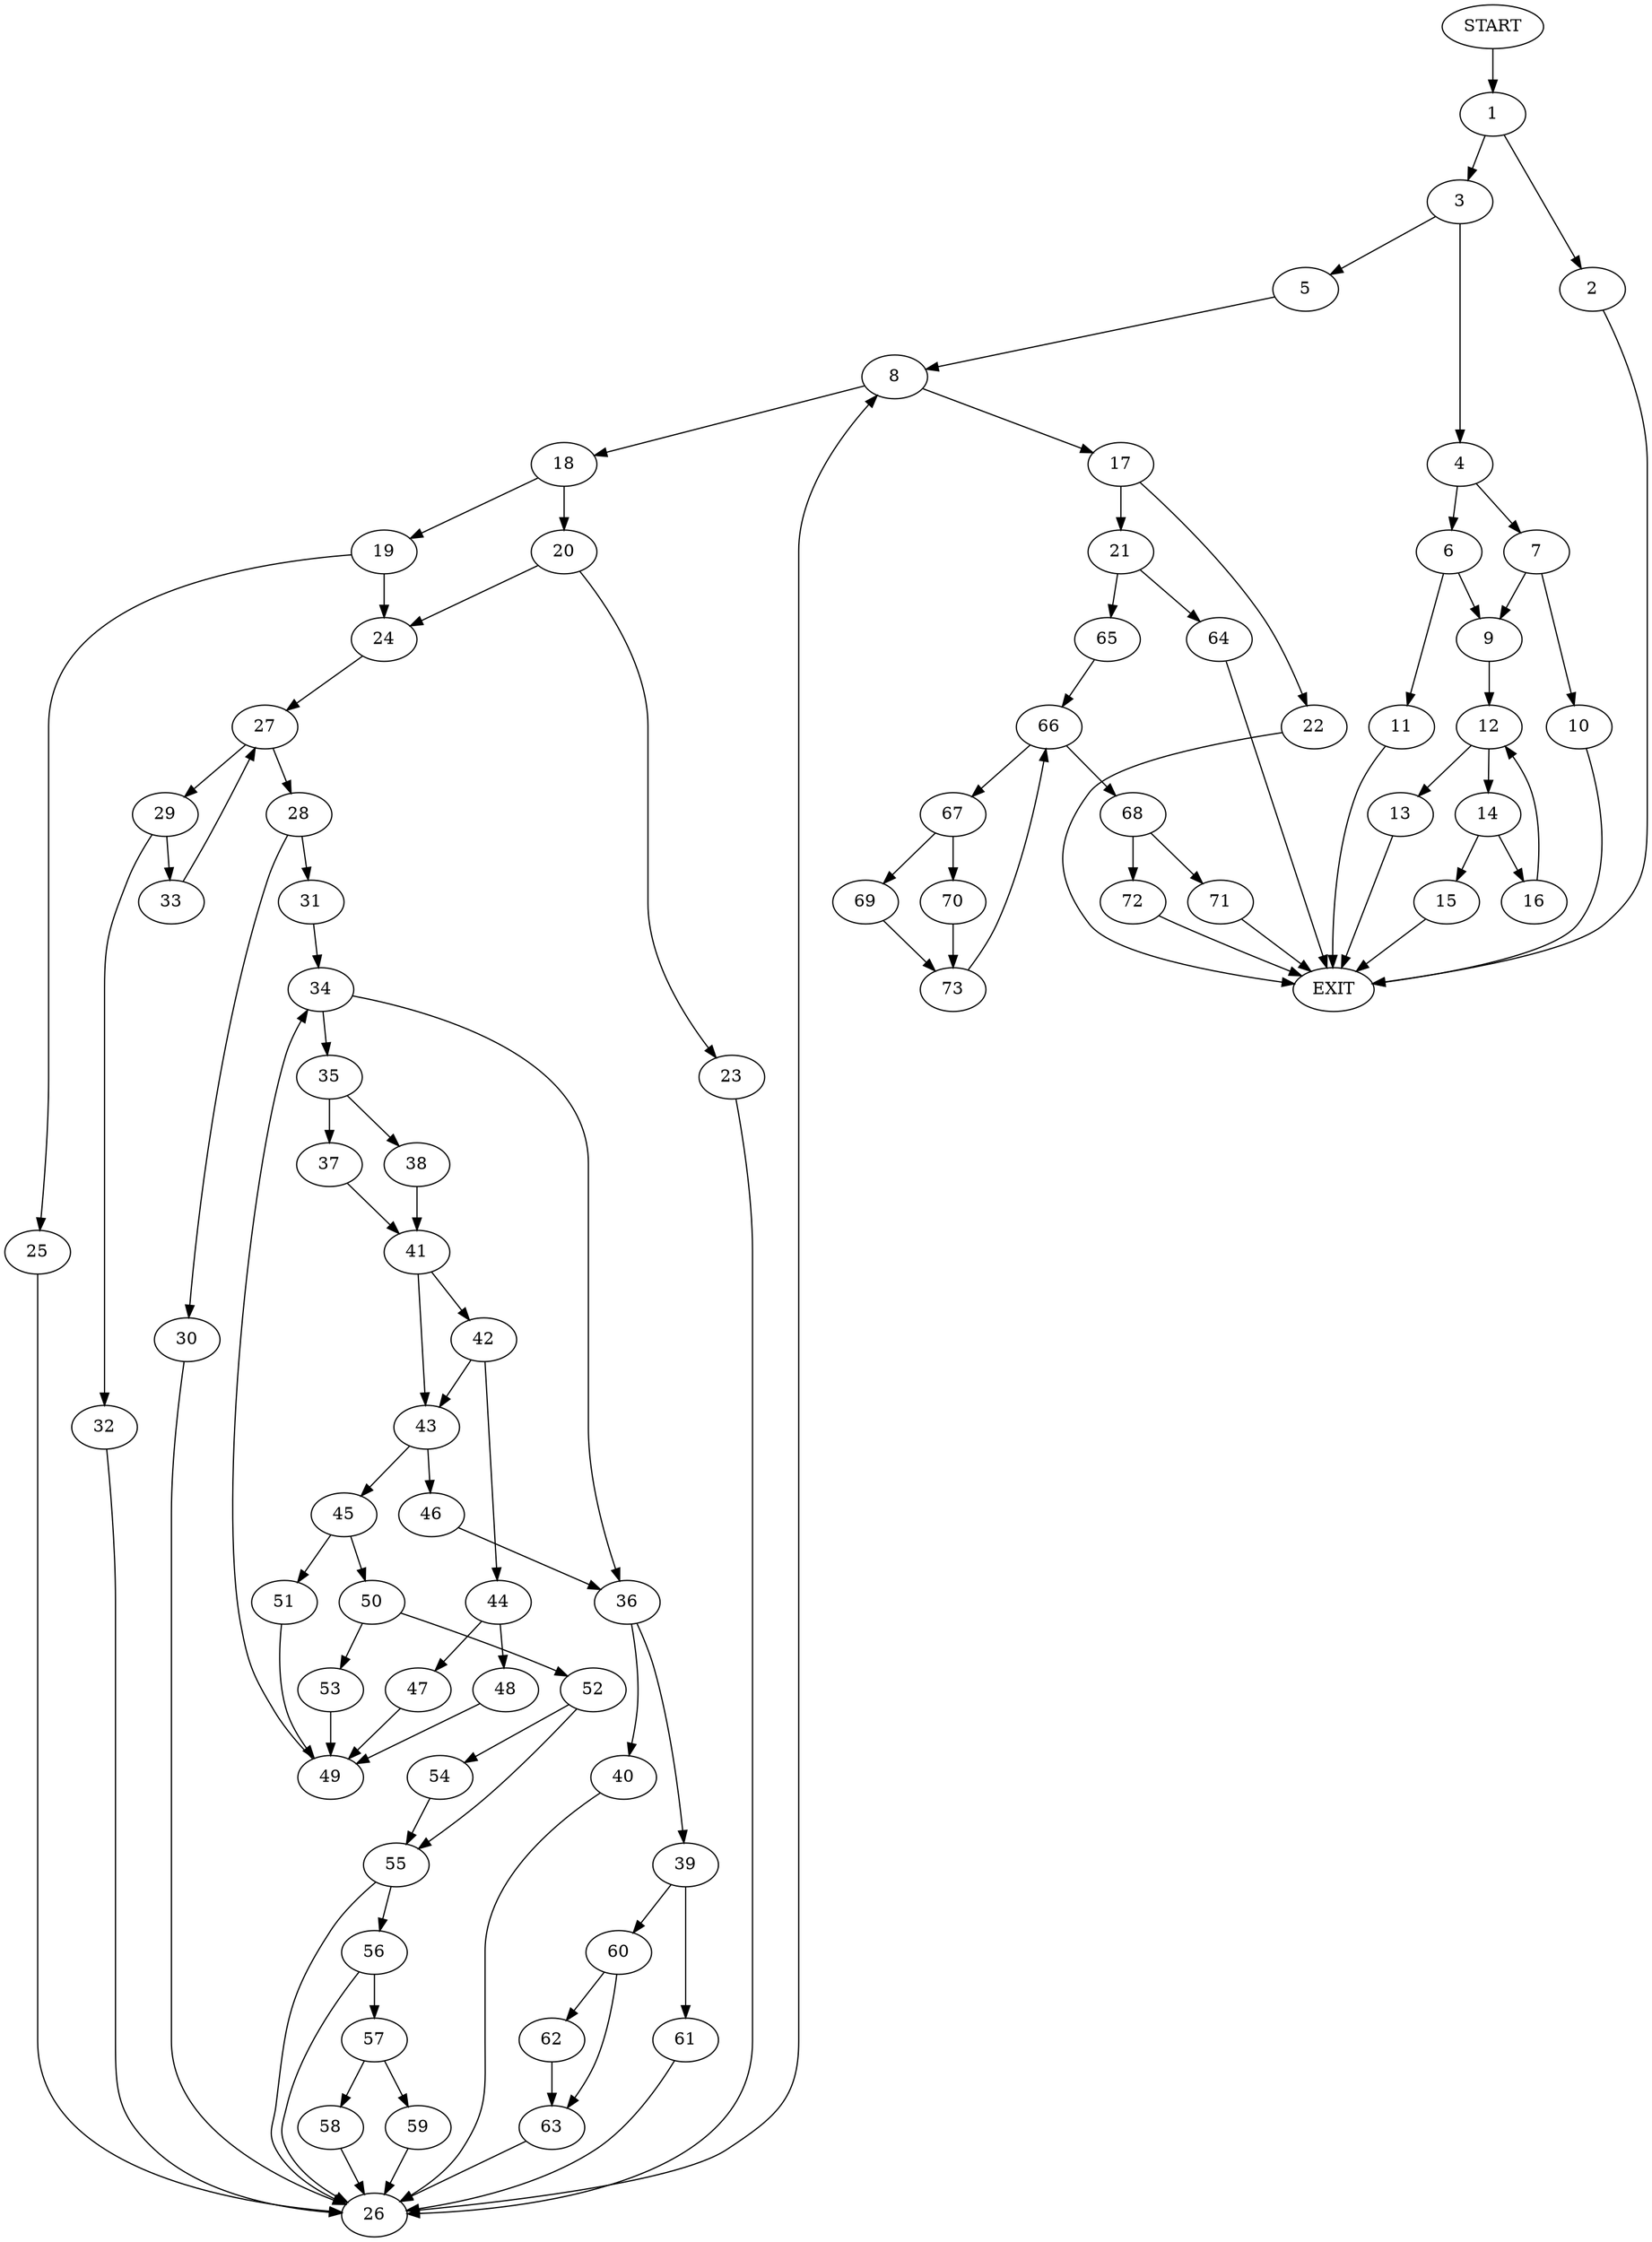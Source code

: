 digraph {
0 [label="START"]
74 [label="EXIT"]
0 -> 1
1 -> 2
1 -> 3
3 -> 4
3 -> 5
2 -> 74
4 -> 6
4 -> 7
5 -> 8
7 -> 9
7 -> 10
6 -> 11
6 -> 9
11 -> 74
9 -> 12
10 -> 74
12 -> 13
12 -> 14
14 -> 15
14 -> 16
13 -> 74
15 -> 74
16 -> 12
8 -> 17
8 -> 18
18 -> 19
18 -> 20
17 -> 21
17 -> 22
20 -> 23
20 -> 24
19 -> 24
19 -> 25
25 -> 26
24 -> 27
26 -> 8
23 -> 26
27 -> 28
27 -> 29
28 -> 30
28 -> 31
29 -> 32
29 -> 33
32 -> 26
33 -> 27
30 -> 26
31 -> 34
34 -> 35
34 -> 36
35 -> 37
35 -> 38
36 -> 39
36 -> 40
38 -> 41
37 -> 41
41 -> 42
41 -> 43
42 -> 44
42 -> 43
43 -> 45
43 -> 46
44 -> 47
44 -> 48
47 -> 49
48 -> 49
49 -> 34
45 -> 50
45 -> 51
46 -> 36
51 -> 49
50 -> 52
50 -> 53
52 -> 54
52 -> 55
53 -> 49
54 -> 55
55 -> 56
55 -> 26
56 -> 26
56 -> 57
57 -> 58
57 -> 59
58 -> 26
59 -> 26
40 -> 26
39 -> 60
39 -> 61
60 -> 62
60 -> 63
61 -> 26
63 -> 26
62 -> 63
21 -> 64
21 -> 65
22 -> 74
64 -> 74
65 -> 66
66 -> 67
66 -> 68
67 -> 69
67 -> 70
68 -> 71
68 -> 72
70 -> 73
69 -> 73
73 -> 66
72 -> 74
71 -> 74
}

